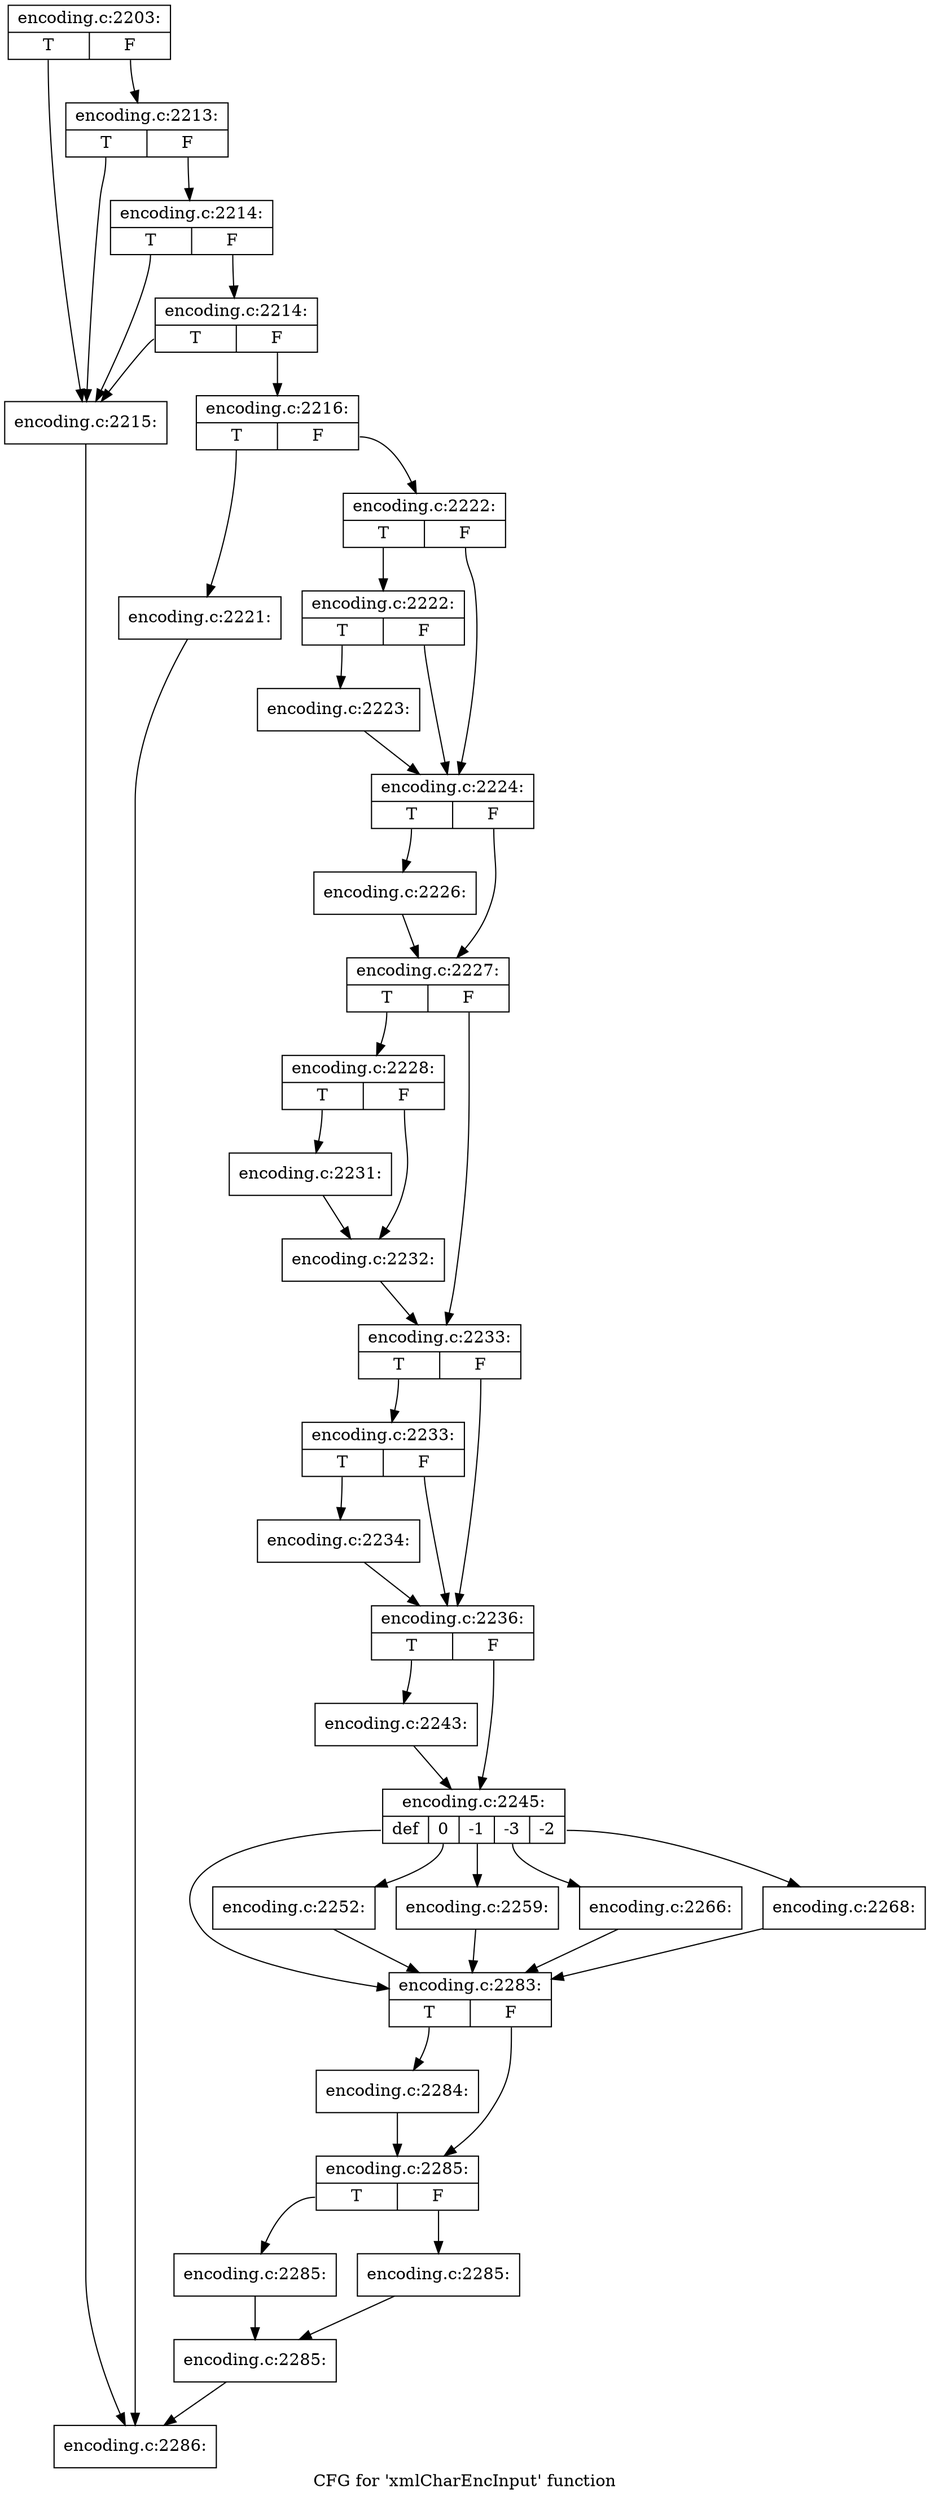 digraph "CFG for 'xmlCharEncInput' function" {
	label="CFG for 'xmlCharEncInput' function";

	Node0x5557bd9352f0 [shape=record,label="{encoding.c:2203:|{<s0>T|<s1>F}}"];
	Node0x5557bd9352f0:s0 -> Node0x5557bd8b2620;
	Node0x5557bd9352f0:s1 -> Node0x5557bd8b27c0;
	Node0x5557bd8b27c0 [shape=record,label="{encoding.c:2213:|{<s0>T|<s1>F}}"];
	Node0x5557bd8b27c0:s0 -> Node0x5557bd8b2620;
	Node0x5557bd8b27c0:s1 -> Node0x5557bd8b2740;
	Node0x5557bd8b2740 [shape=record,label="{encoding.c:2214:|{<s0>T|<s1>F}}"];
	Node0x5557bd8b2740:s0 -> Node0x5557bd8b2620;
	Node0x5557bd8b2740:s1 -> Node0x5557bd8b26c0;
	Node0x5557bd8b26c0 [shape=record,label="{encoding.c:2214:|{<s0>T|<s1>F}}"];
	Node0x5557bd8b26c0:s0 -> Node0x5557bd8b2620;
	Node0x5557bd8b26c0:s1 -> Node0x5557bd8b2670;
	Node0x5557bd8b2620 [shape=record,label="{encoding.c:2215:}"];
	Node0x5557bd8b2620 -> Node0x5557bd93e1a0;
	Node0x5557bd8b2670 [shape=record,label="{encoding.c:2216:|{<s0>T|<s1>F}}"];
	Node0x5557bd8b2670:s0 -> Node0x5557bd94fd40;
	Node0x5557bd8b2670:s1 -> Node0x5557bd94fd90;
	Node0x5557bd94fd40 [shape=record,label="{encoding.c:2221:}"];
	Node0x5557bd94fd40 -> Node0x5557bd93e1a0;
	Node0x5557bd94fd90 [shape=record,label="{encoding.c:2222:|{<s0>T|<s1>F}}"];
	Node0x5557bd94fd90:s0 -> Node0x5557bd9502c0;
	Node0x5557bd94fd90:s1 -> Node0x5557bd950270;
	Node0x5557bd9502c0 [shape=record,label="{encoding.c:2222:|{<s0>T|<s1>F}}"];
	Node0x5557bd9502c0:s0 -> Node0x5557bd950220;
	Node0x5557bd9502c0:s1 -> Node0x5557bd950270;
	Node0x5557bd950220 [shape=record,label="{encoding.c:2223:}"];
	Node0x5557bd950220 -> Node0x5557bd950270;
	Node0x5557bd950270 [shape=record,label="{encoding.c:2224:|{<s0>T|<s1>F}}"];
	Node0x5557bd950270:s0 -> Node0x5557bd950da0;
	Node0x5557bd950270:s1 -> Node0x5557bd950df0;
	Node0x5557bd950da0 [shape=record,label="{encoding.c:2226:}"];
	Node0x5557bd950da0 -> Node0x5557bd950df0;
	Node0x5557bd950df0 [shape=record,label="{encoding.c:2227:|{<s0>T|<s1>F}}"];
	Node0x5557bd950df0:s0 -> Node0x5557bd951330;
	Node0x5557bd950df0:s1 -> Node0x5557bd951380;
	Node0x5557bd951330 [shape=record,label="{encoding.c:2228:|{<s0>T|<s1>F}}"];
	Node0x5557bd951330:s0 -> Node0x5557bd951d80;
	Node0x5557bd951330:s1 -> Node0x5557bd951dd0;
	Node0x5557bd951d80 [shape=record,label="{encoding.c:2231:}"];
	Node0x5557bd951d80 -> Node0x5557bd951dd0;
	Node0x5557bd951dd0 [shape=record,label="{encoding.c:2232:}"];
	Node0x5557bd951dd0 -> Node0x5557bd951380;
	Node0x5557bd951380 [shape=record,label="{encoding.c:2233:|{<s0>T|<s1>F}}"];
	Node0x5557bd951380:s0 -> Node0x5557bd9528b0;
	Node0x5557bd951380:s1 -> Node0x5557bd952860;
	Node0x5557bd9528b0 [shape=record,label="{encoding.c:2233:|{<s0>T|<s1>F}}"];
	Node0x5557bd9528b0:s0 -> Node0x5557bd952810;
	Node0x5557bd9528b0:s1 -> Node0x5557bd952860;
	Node0x5557bd952810 [shape=record,label="{encoding.c:2234:}"];
	Node0x5557bd952810 -> Node0x5557bd952860;
	Node0x5557bd952860 [shape=record,label="{encoding.c:2236:|{<s0>T|<s1>F}}"];
	Node0x5557bd952860:s0 -> Node0x5557bd953fe0;
	Node0x5557bd952860:s1 -> Node0x5557bd954030;
	Node0x5557bd953fe0 [shape=record,label="{encoding.c:2243:}"];
	Node0x5557bd953fe0 -> Node0x5557bd954030;
	Node0x5557bd954030 [shape=record,label="{encoding.c:2245:|{<s0>def|<s1>0|<s2>-1|<s3>-3|<s4>-2}}"];
	Node0x5557bd954030:s0 -> Node0x5557bd9544b0;
	Node0x5557bd954030:s1 -> Node0x5557bd9546b0;
	Node0x5557bd954030:s2 -> Node0x5557bd954790;
	Node0x5557bd954030:s3 -> Node0x5557bd954870;
	Node0x5557bd954030:s4 -> Node0x5557bd954950;
	Node0x5557bd9546b0 [shape=record,label="{encoding.c:2252:}"];
	Node0x5557bd9546b0 -> Node0x5557bd9544b0;
	Node0x5557bd954790 [shape=record,label="{encoding.c:2259:}"];
	Node0x5557bd954790 -> Node0x5557bd9544b0;
	Node0x5557bd954870 [shape=record,label="{encoding.c:2266:}"];
	Node0x5557bd954870 -> Node0x5557bd9544b0;
	Node0x5557bd954950 [shape=record,label="{encoding.c:2268:}"];
	Node0x5557bd954950 -> Node0x5557bd9544b0;
	Node0x5557bd9544b0 [shape=record,label="{encoding.c:2283:|{<s0>T|<s1>F}}"];
	Node0x5557bd9544b0:s0 -> Node0x5557bd954590;
	Node0x5557bd9544b0:s1 -> Node0x5557bd956060;
	Node0x5557bd954590 [shape=record,label="{encoding.c:2284:}"];
	Node0x5557bd954590 -> Node0x5557bd956060;
	Node0x5557bd956060 [shape=record,label="{encoding.c:2285:|{<s0>T|<s1>F}}"];
	Node0x5557bd956060:s0 -> Node0x5557bd956510;
	Node0x5557bd956060:s1 -> Node0x5557bd956560;
	Node0x5557bd956510 [shape=record,label="{encoding.c:2285:}"];
	Node0x5557bd956510 -> Node0x5557bd9565b0;
	Node0x5557bd956560 [shape=record,label="{encoding.c:2285:}"];
	Node0x5557bd956560 -> Node0x5557bd9565b0;
	Node0x5557bd9565b0 [shape=record,label="{encoding.c:2285:}"];
	Node0x5557bd9565b0 -> Node0x5557bd93e1a0;
	Node0x5557bd93e1a0 [shape=record,label="{encoding.c:2286:}"];
}
